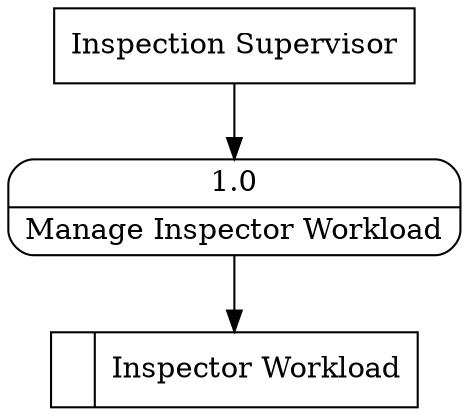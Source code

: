 digraph dfd2{ 
node[shape=record]
200 [label="<f0>  |<f1> Inspector Workload " ];
201 [label="Inspection Supervisor" shape=box];
202 [label="{<f0> 1.0|<f1> Manage Inspector Workload }" shape=Mrecord];
201 -> 202
202 -> 200
}